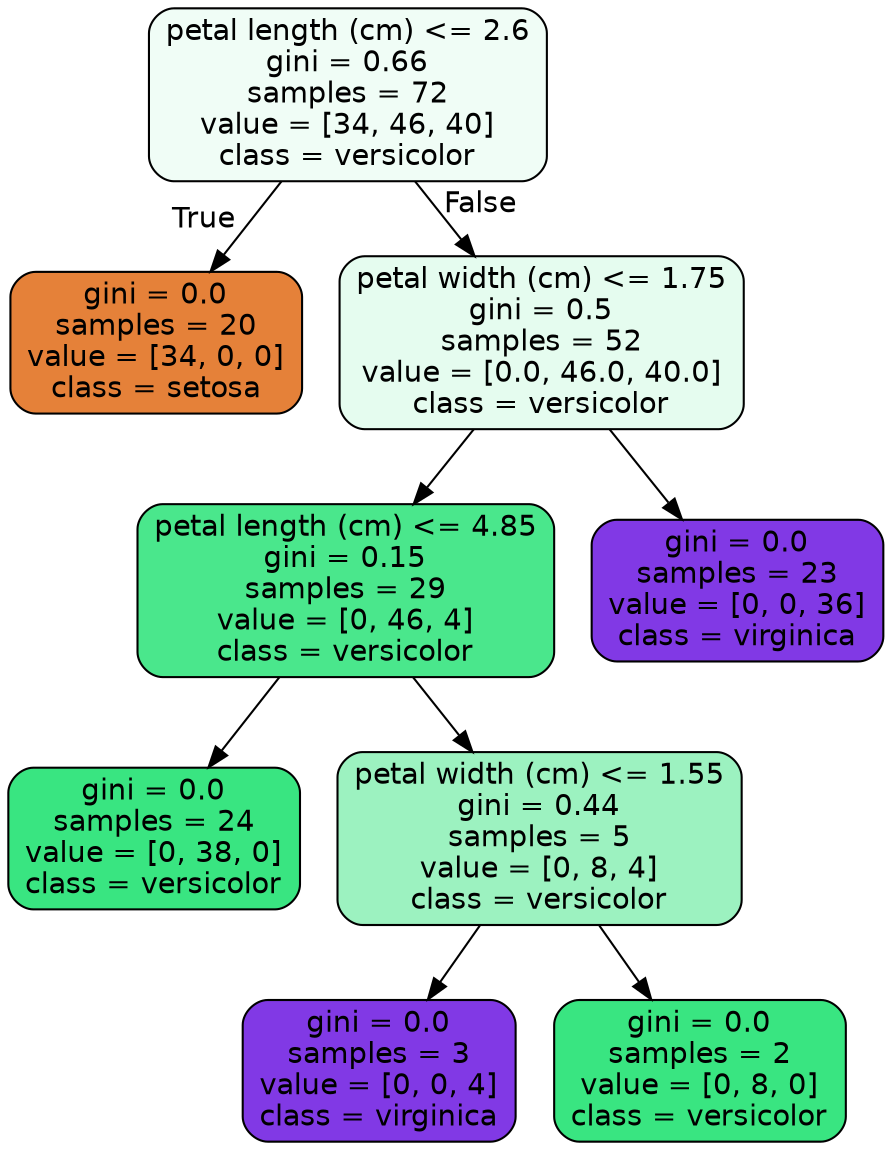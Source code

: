 digraph Tree {
node [shape=box, style="filled, rounded", color="black", fontname="helvetica"] ;
edge [fontname="helvetica"] ;
0 [label="petal length (cm) <= 2.6\ngini = 0.66\nsamples = 72\nvalue = [34, 46, 40]\nclass = versicolor", fillcolor="#f0fdf6"] ;
1 [label="gini = 0.0\nsamples = 20\nvalue = [34, 0, 0]\nclass = setosa", fillcolor="#e58139"] ;
0 -> 1 [labeldistance=2.5, labelangle=45, headlabel="True"] ;
2 [label="petal width (cm) <= 1.75\ngini = 0.5\nsamples = 52\nvalue = [0.0, 46.0, 40.0]\nclass = versicolor", fillcolor="#e5fcef"] ;
0 -> 2 [labeldistance=2.5, labelangle=-45, headlabel="False"] ;
3 [label="petal length (cm) <= 4.85\ngini = 0.15\nsamples = 29\nvalue = [0, 46, 4]\nclass = versicolor", fillcolor="#4ae78c"] ;
2 -> 3 ;
4 [label="gini = 0.0\nsamples = 24\nvalue = [0, 38, 0]\nclass = versicolor", fillcolor="#39e581"] ;
3 -> 4 ;
5 [label="petal width (cm) <= 1.55\ngini = 0.44\nsamples = 5\nvalue = [0, 8, 4]\nclass = versicolor", fillcolor="#9cf2c0"] ;
3 -> 5 ;
6 [label="gini = 0.0\nsamples = 3\nvalue = [0, 0, 4]\nclass = virginica", fillcolor="#8139e5"] ;
5 -> 6 ;
7 [label="gini = 0.0\nsamples = 2\nvalue = [0, 8, 0]\nclass = versicolor", fillcolor="#39e581"] ;
5 -> 7 ;
8 [label="gini = 0.0\nsamples = 23\nvalue = [0, 0, 36]\nclass = virginica", fillcolor="#8139e5"] ;
2 -> 8 ;
}